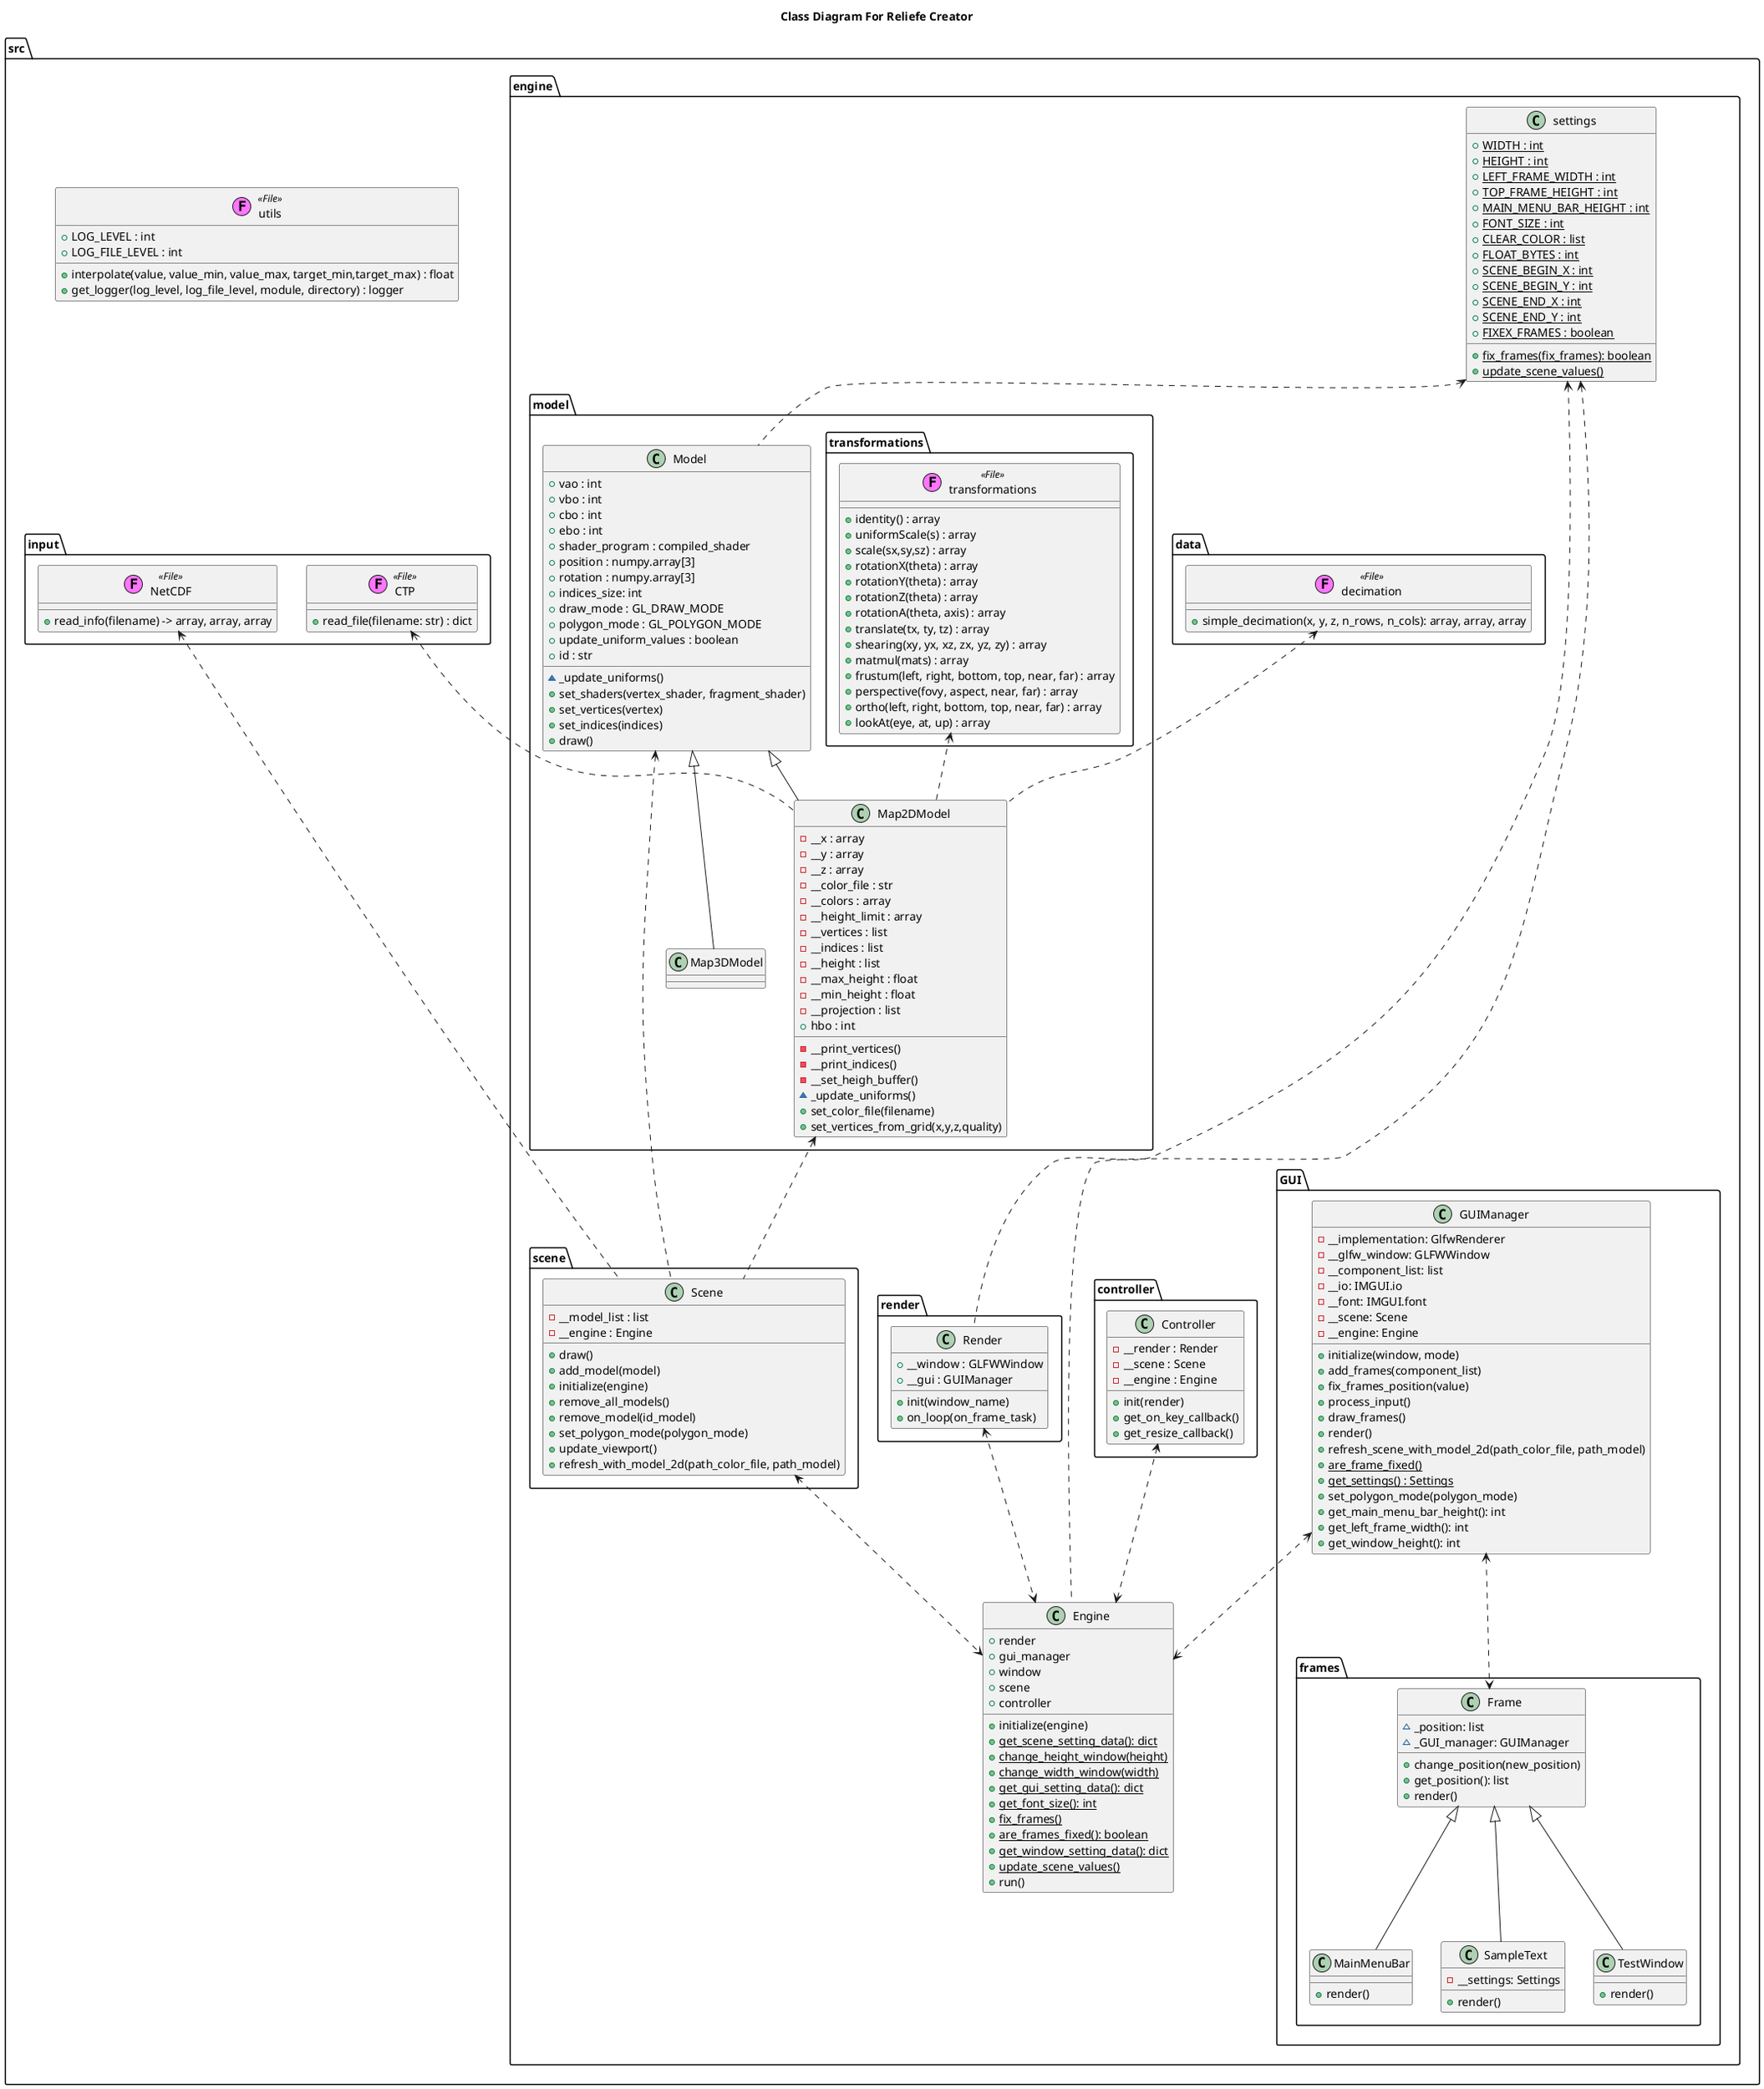 @startuml

' Variable definition
!$file = "(F,#ff75ff) File"

' Configuration definition
title Class Diagram For Reliefe Creator
set namespaceSeparator .

' Package hierarchy
package src {
    package engine {
        package model {
            package transformations {}
        }
        package render {}
        package data {}
        package controller {}
        package GUI {
            package frames {}
        }
        package scene {}
    }
    package input {}
}


' Classes definition
class src.engine.GUI.GUIManager{
    - __implementation: GlfwRenderer
    - __glfw_window: GLFWWindow
    - __component_list: list
    - __io: IMGUI.io
    - __font: IMGUI.font
    - __scene: Scene
    - __engine: Engine

    + initialize(window, mode)
    + add_frames(component_list)
    + fix_frames_position(value)
    + process_input()
    + draw_frames()
    + render()
    + refresh_scene_with_model_2d(path_color_file, path_model)
    {static} + are_frame_fixed()
    {static} + get_settings() : Settings
    + set_polygon_mode(polygon_mode)
    + get_main_menu_bar_height(): int
    + get_left_frame_width(): int
    + get_window_height(): int
}

class src.engine.settings  {
    {static} + WIDTH : int
    {static} + HEIGHT : int
    {static} + LEFT_FRAME_WIDTH : int
    {static} + TOP_FRAME_HEIGHT : int
    {static} + MAIN_MENU_BAR_HEIGHT : int
    {static} + FONT_SIZE : int
    {static} + CLEAR_COLOR : list
    {static} + FLOAT_BYTES : int
    {static} + SCENE_BEGIN_X : int
    {static} + SCENE_BEGIN_Y : int
    {static} + SCENE_END_X : int
    {static} + SCENE_END_Y : int
    {static} + FIXEX_FRAMES : boolean
    {static} + fix_frames(fix_frames): boolean
    {static} + update_scene_values()
}

class src.engine.model.transformations.transformations <<$file>> {
    + identity() : array
    + uniformScale(s) : array
    + scale(sx,sy,sz) : array
    + rotationX(theta) : array
    + rotationY(theta) : array
    + rotationZ(theta) : array
    + rotationA(theta, axis) : array
    + translate(tx, ty, tz) : array
    + shearing(xy, yx, xz, zx, yz, zy) : array
    + matmul(mats) : array
    + frustum(left, right, bottom, top, near, far) : array
    + perspective(fovy, aspect, near, far) : array
    + ortho(left, right, bottom, top, near, far) : array
    + lookAt(eye, at, up) : array
}


class src.engine.model.Model {

    + vao : int
    + vbo : int
    + cbo : int
    + ebo : int
    + shader_program : compiled_shader
    + position : numpy.array[3]
    + rotation : numpy.array[3]
    + indices_size: int
    + draw_mode : GL_DRAW_MODE
    + polygon_mode : GL_POLYGON_MODE
    + update_uniform_values : boolean
    + id : str

    ~ _update_uniforms()
    + set_shaders(vertex_shader, fragment_shader)
    + set_vertices(vertex)
    + set_indices(indices)
    + draw()
}

class src.engine.render.Render {
    + __window : GLFWWindow
    + __gui : GUIManager
    + init(window_name)
    + on_loop(on_frame_task)
}

class src.input.NetCDF <<$file>> {
    + read_info(filename) -> array, array, array
}

class src.engine.data.decimation <<$file>>{
    + simple_decimation(x, y, z, n_rows, n_cols): array, array, array
}

class src.utils <<$file>>{
    + LOG_LEVEL : int
    + LOG_FILE_LEVEL : int
    + interpolate(value, value_min, value_max, target_min,target_max) : float
    + get_logger(log_level, log_file_level, module, directory) : logger
}

class src.engine.model.Map2DModel{
    - __x : array
    - __y : array
    - __z : array
    - __color_file : str
    - __colors : array
    - __height_limit : array
    - __vertices : list
    - __indices : list
    - __height : list
    - __max_height : float
    - __min_height : float
    - __projection : list
    + hbo : int

    - __print_vertices()
    - __print_indices()
    - __set_heigh_buffer()
    ~ _update_uniforms()
    + set_color_file(filename)
    + set_vertices_from_grid(x,y,z,quality)

}

class src.input.CTP <<$file>> {
    + read_file(filename: str) : dict
}

class src.engine.model.Map3DModel{

}

'class src.main <<$file>> {
'
'}

class src.engine.GUI.frames.Frame {
    ~ _position: list
    ~ _GUI_manager: GUIManager

    + change_position(new_position)
    + get_position(): list
    + render()
}

class src.engine.GUI.frames.MainMenuBar {
    + render()
}

class src.engine.GUI.frames.SampleText {
    - __settings: Settings
    + render()
}

class src.engine.GUI.frames.TestWindow {
    + render()
}

class src.engine.controller.Controller {
    - __render : Render
    - __scene : Scene
    - __engine : Engine
    + init(render)
    + get_on_key_callback()
    + get_resize_callback()
}

class src.engine.scene.Scene {
    - __model_list : list
    - __engine : Engine
    + draw()
    + add_model(model)
    + initialize(engine)
    + remove_all_models()
    + remove_model(id_model)
    + set_polygon_mode(polygon_mode)
    + update_viewport()
    + refresh_with_model_2d(path_color_file, path_model)
}

class src.engine.Engine {
    + render
    + gui_manager
    + window
    + scene
    + controller
    + initialize(engine)
    {static} + get_scene_setting_data(): dict
    {static} + change_height_window(height)
    {static} + change_width_window(width)
    {static} + get_gui_setting_data(): dict
    {static} + get_font_size(): int
    {static} + fix_frames()
    {static} + are_frames_fixed(): boolean
    {static} + get_window_setting_data(): dict
    {static} + update_scene_values()
    + run()

}

' herency
src.engine.model.Map2DModel -u-|> src.engine.model.Model
src.engine.model.Map3DModel -u-|> src.engine.model.Model

src.engine.GUI.frames.MainMenuBar -u-|> src.engine.GUI.frames.Frame
src.engine.GUI.frames.SampleText -u-|> src.engine.GUI.frames.Frame
src.engine.GUI.frames.TestWindow -u-|> src.engine.GUI.frames.Frame

' uses
src.engine.model.Map2DModel -u.> src.engine.data.decimation
'src.engine.model.Map2DModel -u.> src.engine.settings
src.engine.model.Map2DModel -u.> src.engine.model.transformations.transformations
src.engine.model.Map2DModel -u.> src.input.CTP
'src.engine.model.Map2DModel -u.> src.utils

'src.input.CTP -u.> src.utils

src.engine.model.Model -u.> src.engine.settings

src.engine.render.Render -u.> src.engine.settings

' Uncomment to check main file
'src.main -u.> src.utils
'src.main -u.> src.engine.render
'src.main -u.> src.input.NetCDF
'src.main -u.> src.engine.GUI.GUIManager
'src.main -u.> src.engine.model.Map2DModel

'src.engine.GUI.GUIManager -u.> src.utils

src.engine.Engine <-u.> src.engine.render.Render
'src.engine.Engine -u.> src.utils
src.engine.Engine <-u.> src.engine.GUI.GUIManager
src.engine.Engine <-u.> src.engine.controller.Controller
src.engine.Engine <-u.> src.engine.scene.Scene
src.engine.Engine -u.> src.engine.settings

src.engine.GUI.frames.Frame <-u.> src.engine.GUI.GUIManager

'src.engine.controller.Controller -u.> src.utils

src.engine.scene.Scene -u.> src.engine.model.Map2DModel
src.engine.scene.Scene -u.> src.engine.model.Model
src.engine.scene.Scene -u.> src.input.NetCDF
'src.engine.scene.Scene -u.> src.utils
@enduml